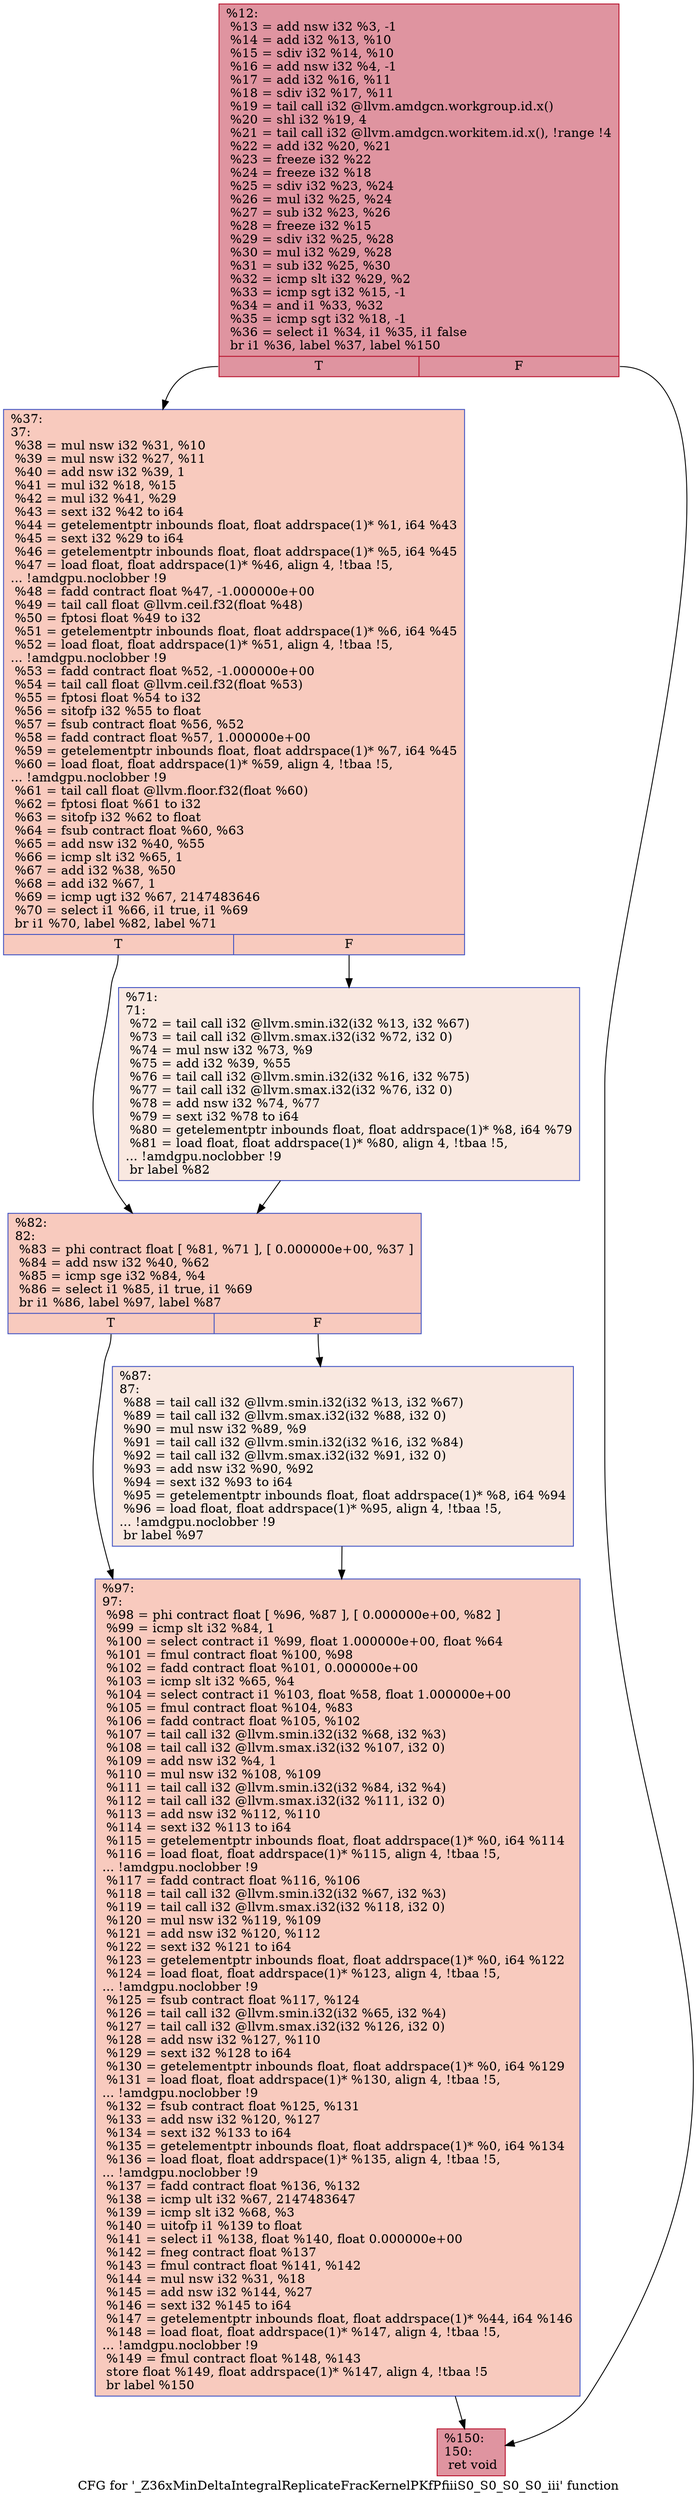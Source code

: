 digraph "CFG for '_Z36xMinDeltaIntegralReplicateFracKernelPKfPfiiiS0_S0_S0_S0_iii' function" {
	label="CFG for '_Z36xMinDeltaIntegralReplicateFracKernelPKfPfiiiS0_S0_S0_S0_iii' function";

	Node0x52a9ba0 [shape=record,color="#b70d28ff", style=filled, fillcolor="#b70d2870",label="{%12:\l  %13 = add nsw i32 %3, -1\l  %14 = add i32 %13, %10\l  %15 = sdiv i32 %14, %10\l  %16 = add nsw i32 %4, -1\l  %17 = add i32 %16, %11\l  %18 = sdiv i32 %17, %11\l  %19 = tail call i32 @llvm.amdgcn.workgroup.id.x()\l  %20 = shl i32 %19, 4\l  %21 = tail call i32 @llvm.amdgcn.workitem.id.x(), !range !4\l  %22 = add i32 %20, %21\l  %23 = freeze i32 %22\l  %24 = freeze i32 %18\l  %25 = sdiv i32 %23, %24\l  %26 = mul i32 %25, %24\l  %27 = sub i32 %23, %26\l  %28 = freeze i32 %15\l  %29 = sdiv i32 %25, %28\l  %30 = mul i32 %29, %28\l  %31 = sub i32 %25, %30\l  %32 = icmp slt i32 %29, %2\l  %33 = icmp sgt i32 %15, -1\l  %34 = and i1 %33, %32\l  %35 = icmp sgt i32 %18, -1\l  %36 = select i1 %34, i1 %35, i1 false\l  br i1 %36, label %37, label %150\l|{<s0>T|<s1>F}}"];
	Node0x52a9ba0:s0 -> Node0x52ab3a0;
	Node0x52a9ba0:s1 -> Node0x52ace80;
	Node0x52ab3a0 [shape=record,color="#3d50c3ff", style=filled, fillcolor="#ef886b70",label="{%37:\l37:                                               \l  %38 = mul nsw i32 %31, %10\l  %39 = mul nsw i32 %27, %11\l  %40 = add nsw i32 %39, 1\l  %41 = mul i32 %18, %15\l  %42 = mul i32 %41, %29\l  %43 = sext i32 %42 to i64\l  %44 = getelementptr inbounds float, float addrspace(1)* %1, i64 %43\l  %45 = sext i32 %29 to i64\l  %46 = getelementptr inbounds float, float addrspace(1)* %5, i64 %45\l  %47 = load float, float addrspace(1)* %46, align 4, !tbaa !5,\l... !amdgpu.noclobber !9\l  %48 = fadd contract float %47, -1.000000e+00\l  %49 = tail call float @llvm.ceil.f32(float %48)\l  %50 = fptosi float %49 to i32\l  %51 = getelementptr inbounds float, float addrspace(1)* %6, i64 %45\l  %52 = load float, float addrspace(1)* %51, align 4, !tbaa !5,\l... !amdgpu.noclobber !9\l  %53 = fadd contract float %52, -1.000000e+00\l  %54 = tail call float @llvm.ceil.f32(float %53)\l  %55 = fptosi float %54 to i32\l  %56 = sitofp i32 %55 to float\l  %57 = fsub contract float %56, %52\l  %58 = fadd contract float %57, 1.000000e+00\l  %59 = getelementptr inbounds float, float addrspace(1)* %7, i64 %45\l  %60 = load float, float addrspace(1)* %59, align 4, !tbaa !5,\l... !amdgpu.noclobber !9\l  %61 = tail call float @llvm.floor.f32(float %60)\l  %62 = fptosi float %61 to i32\l  %63 = sitofp i32 %62 to float\l  %64 = fsub contract float %60, %63\l  %65 = add nsw i32 %40, %55\l  %66 = icmp slt i32 %65, 1\l  %67 = add i32 %38, %50\l  %68 = add i32 %67, 1\l  %69 = icmp ugt i32 %67, 2147483646\l  %70 = select i1 %66, i1 true, i1 %69\l  br i1 %70, label %82, label %71\l|{<s0>T|<s1>F}}"];
	Node0x52ab3a0:s0 -> Node0x52b0120;
	Node0x52ab3a0:s1 -> Node0x52b01b0;
	Node0x52b01b0 [shape=record,color="#3d50c3ff", style=filled, fillcolor="#f1ccb870",label="{%71:\l71:                                               \l  %72 = tail call i32 @llvm.smin.i32(i32 %13, i32 %67)\l  %73 = tail call i32 @llvm.smax.i32(i32 %72, i32 0)\l  %74 = mul nsw i32 %73, %9\l  %75 = add i32 %39, %55\l  %76 = tail call i32 @llvm.smin.i32(i32 %16, i32 %75)\l  %77 = tail call i32 @llvm.smax.i32(i32 %76, i32 0)\l  %78 = add nsw i32 %74, %77\l  %79 = sext i32 %78 to i64\l  %80 = getelementptr inbounds float, float addrspace(1)* %8, i64 %79\l  %81 = load float, float addrspace(1)* %80, align 4, !tbaa !5,\l... !amdgpu.noclobber !9\l  br label %82\l}"];
	Node0x52b01b0 -> Node0x52b0120;
	Node0x52b0120 [shape=record,color="#3d50c3ff", style=filled, fillcolor="#ef886b70",label="{%82:\l82:                                               \l  %83 = phi contract float [ %81, %71 ], [ 0.000000e+00, %37 ]\l  %84 = add nsw i32 %40, %62\l  %85 = icmp sge i32 %84, %4\l  %86 = select i1 %85, i1 true, i1 %69\l  br i1 %86, label %97, label %87\l|{<s0>T|<s1>F}}"];
	Node0x52b0120:s0 -> Node0x52b1080;
	Node0x52b0120:s1 -> Node0x52b1110;
	Node0x52b1110 [shape=record,color="#3d50c3ff", style=filled, fillcolor="#f1ccb870",label="{%87:\l87:                                               \l  %88 = tail call i32 @llvm.smin.i32(i32 %13, i32 %67)\l  %89 = tail call i32 @llvm.smax.i32(i32 %88, i32 0)\l  %90 = mul nsw i32 %89, %9\l  %91 = tail call i32 @llvm.smin.i32(i32 %16, i32 %84)\l  %92 = tail call i32 @llvm.smax.i32(i32 %91, i32 0)\l  %93 = add nsw i32 %90, %92\l  %94 = sext i32 %93 to i64\l  %95 = getelementptr inbounds float, float addrspace(1)* %8, i64 %94\l  %96 = load float, float addrspace(1)* %95, align 4, !tbaa !5,\l... !amdgpu.noclobber !9\l  br label %97\l}"];
	Node0x52b1110 -> Node0x52b1080;
	Node0x52b1080 [shape=record,color="#3d50c3ff", style=filled, fillcolor="#ef886b70",label="{%97:\l97:                                               \l  %98 = phi contract float [ %96, %87 ], [ 0.000000e+00, %82 ]\l  %99 = icmp slt i32 %84, 1\l  %100 = select contract i1 %99, float 1.000000e+00, float %64\l  %101 = fmul contract float %100, %98\l  %102 = fadd contract float %101, 0.000000e+00\l  %103 = icmp slt i32 %65, %4\l  %104 = select contract i1 %103, float %58, float 1.000000e+00\l  %105 = fmul contract float %104, %83\l  %106 = fadd contract float %105, %102\l  %107 = tail call i32 @llvm.smin.i32(i32 %68, i32 %3)\l  %108 = tail call i32 @llvm.smax.i32(i32 %107, i32 0)\l  %109 = add nsw i32 %4, 1\l  %110 = mul nsw i32 %108, %109\l  %111 = tail call i32 @llvm.smin.i32(i32 %84, i32 %4)\l  %112 = tail call i32 @llvm.smax.i32(i32 %111, i32 0)\l  %113 = add nsw i32 %112, %110\l  %114 = sext i32 %113 to i64\l  %115 = getelementptr inbounds float, float addrspace(1)* %0, i64 %114\l  %116 = load float, float addrspace(1)* %115, align 4, !tbaa !5,\l... !amdgpu.noclobber !9\l  %117 = fadd contract float %116, %106\l  %118 = tail call i32 @llvm.smin.i32(i32 %67, i32 %3)\l  %119 = tail call i32 @llvm.smax.i32(i32 %118, i32 0)\l  %120 = mul nsw i32 %119, %109\l  %121 = add nsw i32 %120, %112\l  %122 = sext i32 %121 to i64\l  %123 = getelementptr inbounds float, float addrspace(1)* %0, i64 %122\l  %124 = load float, float addrspace(1)* %123, align 4, !tbaa !5,\l... !amdgpu.noclobber !9\l  %125 = fsub contract float %117, %124\l  %126 = tail call i32 @llvm.smin.i32(i32 %65, i32 %4)\l  %127 = tail call i32 @llvm.smax.i32(i32 %126, i32 0)\l  %128 = add nsw i32 %127, %110\l  %129 = sext i32 %128 to i64\l  %130 = getelementptr inbounds float, float addrspace(1)* %0, i64 %129\l  %131 = load float, float addrspace(1)* %130, align 4, !tbaa !5,\l... !amdgpu.noclobber !9\l  %132 = fsub contract float %125, %131\l  %133 = add nsw i32 %120, %127\l  %134 = sext i32 %133 to i64\l  %135 = getelementptr inbounds float, float addrspace(1)* %0, i64 %134\l  %136 = load float, float addrspace(1)* %135, align 4, !tbaa !5,\l... !amdgpu.noclobber !9\l  %137 = fadd contract float %136, %132\l  %138 = icmp ult i32 %67, 2147483647\l  %139 = icmp slt i32 %68, %3\l  %140 = uitofp i1 %139 to float\l  %141 = select i1 %138, float %140, float 0.000000e+00\l  %142 = fneg contract float %137\l  %143 = fmul contract float %141, %142\l  %144 = mul nsw i32 %31, %18\l  %145 = add nsw i32 %144, %27\l  %146 = sext i32 %145 to i64\l  %147 = getelementptr inbounds float, float addrspace(1)* %44, i64 %146\l  %148 = load float, float addrspace(1)* %147, align 4, !tbaa !5,\l... !amdgpu.noclobber !9\l  %149 = fmul contract float %148, %143\l  store float %149, float addrspace(1)* %147, align 4, !tbaa !5\l  br label %150\l}"];
	Node0x52b1080 -> Node0x52ace80;
	Node0x52ace80 [shape=record,color="#b70d28ff", style=filled, fillcolor="#b70d2870",label="{%150:\l150:                                              \l  ret void\l}"];
}
